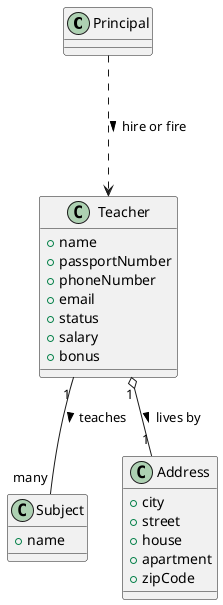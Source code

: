 @startuml

class Principal

class Teacher {
    + name
    + passportNumber
    + phoneNumber
    + email
    + status
    + salary
    + bonus
}

class Subject {
    + name
}

class Address {
    + city
    + street
    + house
    + apartment
    + zipCode
}

Principal .-down-> Teacher : hire or fire >
Teacher "1" o-- "1" Address : lives by >
Teacher "1" -- "many" Subject : teaches >

@enduml